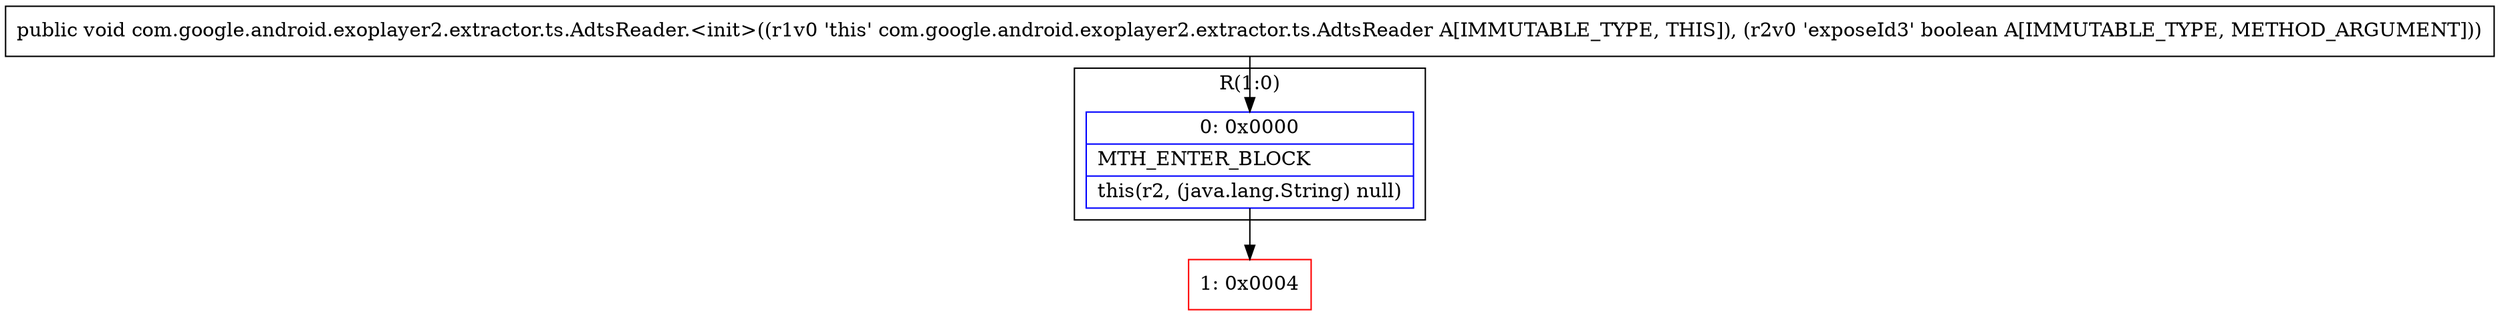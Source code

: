 digraph "CFG forcom.google.android.exoplayer2.extractor.ts.AdtsReader.\<init\>(Z)V" {
subgraph cluster_Region_1999314057 {
label = "R(1:0)";
node [shape=record,color=blue];
Node_0 [shape=record,label="{0\:\ 0x0000|MTH_ENTER_BLOCK\l|this(r2, (java.lang.String) null)\l}"];
}
Node_1 [shape=record,color=red,label="{1\:\ 0x0004}"];
MethodNode[shape=record,label="{public void com.google.android.exoplayer2.extractor.ts.AdtsReader.\<init\>((r1v0 'this' com.google.android.exoplayer2.extractor.ts.AdtsReader A[IMMUTABLE_TYPE, THIS]), (r2v0 'exposeId3' boolean A[IMMUTABLE_TYPE, METHOD_ARGUMENT])) }"];
MethodNode -> Node_0;
Node_0 -> Node_1;
}


